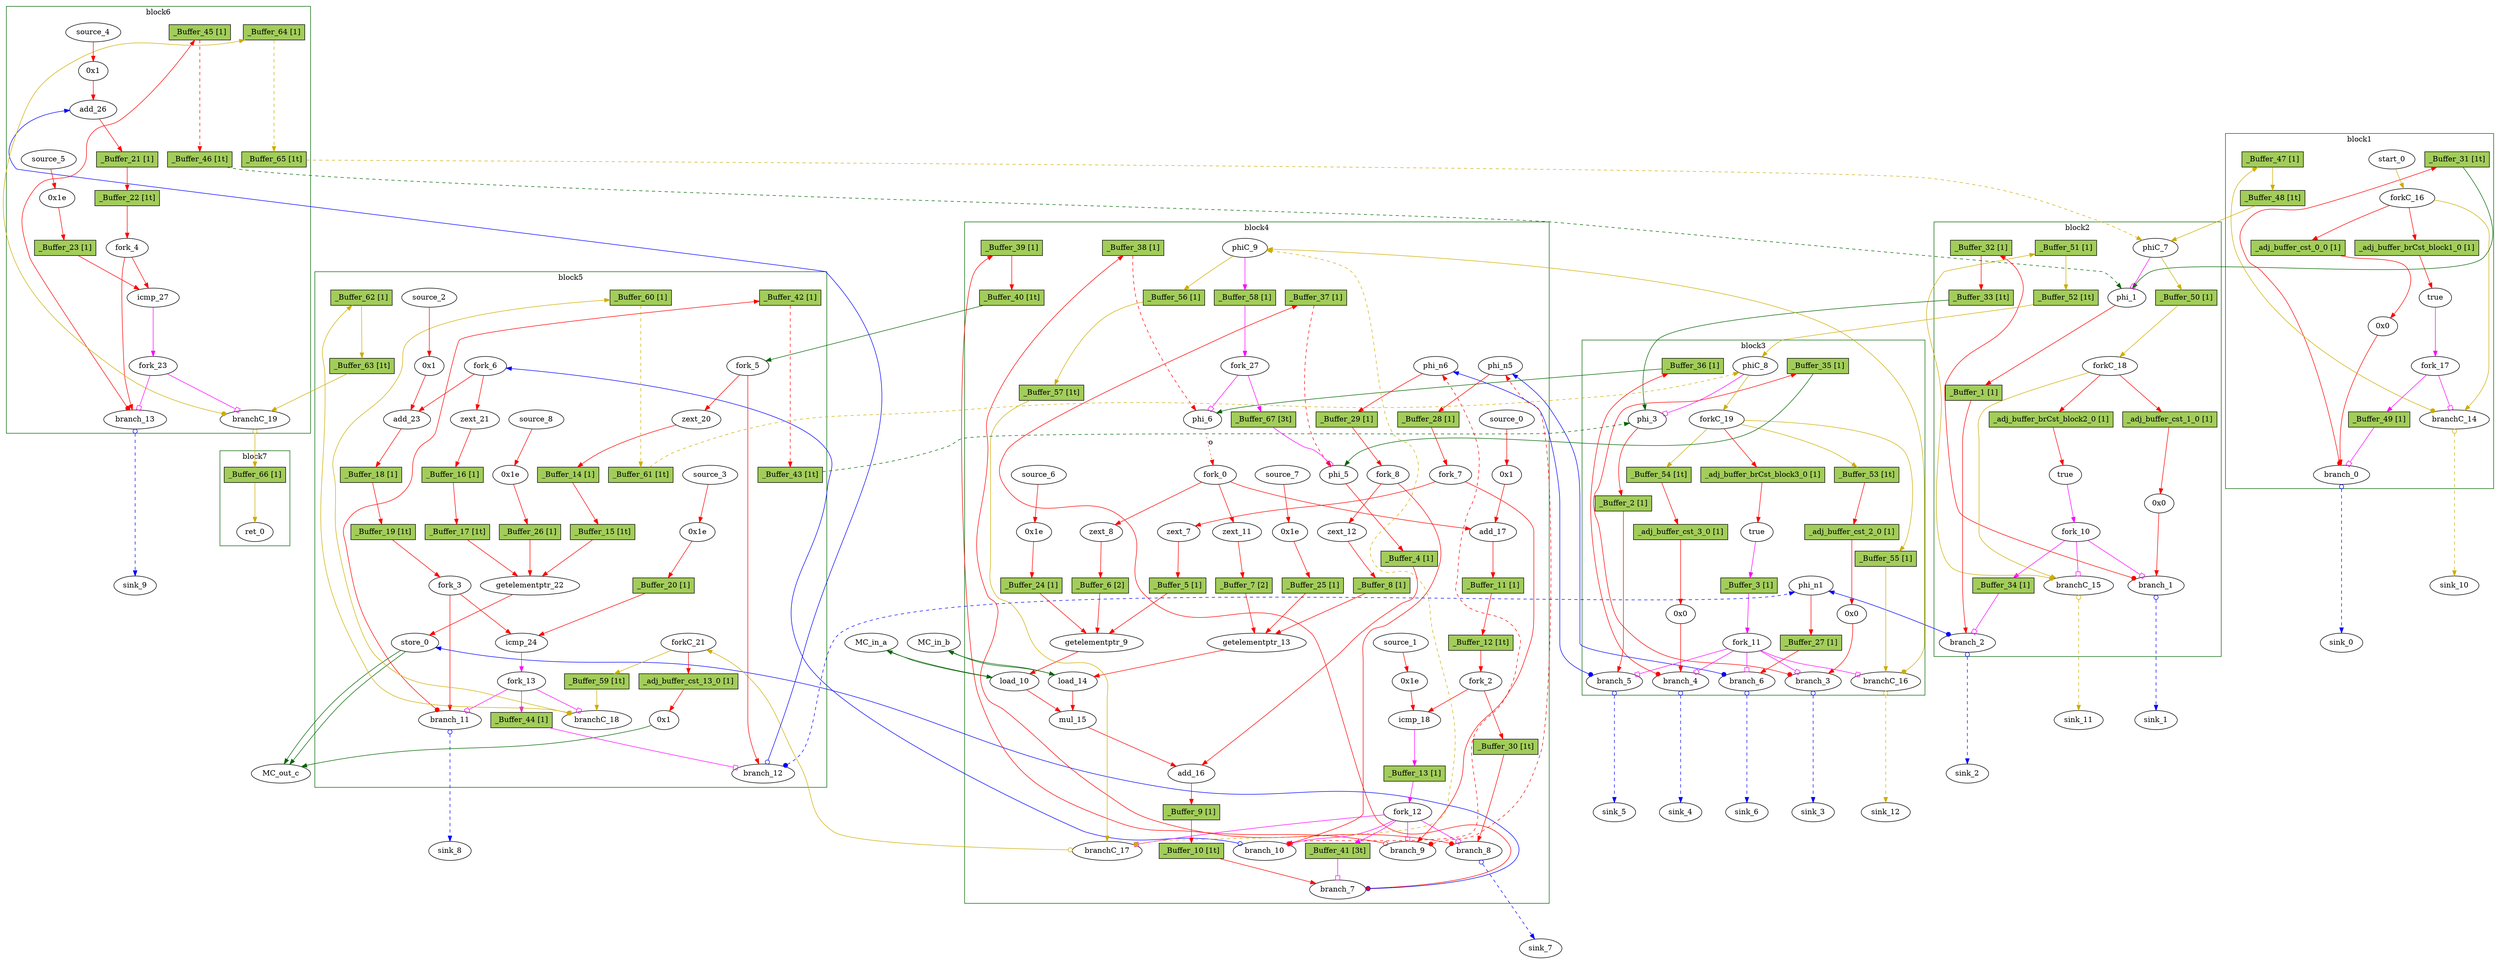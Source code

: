 // Number of blocks: 181
// Number of channels: 292
Digraph G {

  // Blocks
subgraph cluster_1 {
color = "darkgreen"
label = "block1"
  brCst_block1 [type=Constant, in="in1:1", out="out1:1", delay=1.397, bbID = 1, value="0x1", label=true,  shape=oval];
  _adj_buffer_brCst_block1_0 [type=Buffer, in="in1:0", out="out1:1", bbID=2, slots=1, transparent=false, label="_adj_buffer_brCst_block1_0 [1]", shape=box, style=filled, fillcolor=darkolivegreen3, height=0.4];
  cst_0 [type=Constant, in="in1:32", out="out1:32", delay=1.397, bbID = 1, value="0x0", label="0x0",  shape=oval];
  _adj_buffer_cst_0_0 [type=Buffer, in="in1:0", out="out1:32", bbID=2, slots=1, transparent=false, label="_adj_buffer_cst_0_0 [1]", shape=box, style=filled, fillcolor=darkolivegreen3, height=0.4];
  branch_0 [type=Branch, in="in1:32 in2?:1", out="out1+:32 out2-:32", bbID = 1,  shape=oval];
  start_0 [type=Entry, in="in1:0", out="out1:0", bbID = 1,  shape=oval];
  forkC_16 [type=Fork, in="in1:0", out="out1:0 out2:0 out3:0", bbID = 1,  shape=oval];
  branchC_14 [type=Branch, in="in1:0 in2?:1", out="out1+:0 out2-:0", delay=1.397, bbID = 1,  shape=oval];
  fork_17 [type=Fork, in="in1:1", out="out1:1 out2:1", bbID = 1,  shape=oval];
  _Buffer_31 [type=Buffer, in="in1:32", out="out1:32", bbID = 1, slots=1, transparent=true, label="_Buffer_31 [1t]",  shape=box, style=filled, fillcolor=darkolivegreen3, height = 0.4];
  _Buffer_47 [type=Buffer, in="in1:0", out="out1:0", bbID = 1, slots=1, transparent=false, label="_Buffer_47 [1]",  shape=box, style=filled, fillcolor=darkolivegreen3, height = 0.4];
  _Buffer_48 [type=Buffer, in="in1:0", out="out1:0", bbID = 1, slots=1, transparent=true, label="_Buffer_48 [1t]",  shape=box, style=filled, fillcolor=darkolivegreen3, height = 0.4];
  _Buffer_49 [type=Buffer, in="in1:1", out="out1:1", bbID = 1, slots=1, transparent=false, label="_Buffer_49 [1]",  shape=box, style=filled, fillcolor=darkolivegreen3, height = 0.4];
}
subgraph cluster_2 {
color = "darkgreen"
label = "block2"
  phi_1 [type=Mux, in="in1?:1 in2:32 in3:32", out="out1:32", delay=1.397, bbID = 2,  shape=oval];
  brCst_block2 [type=Constant, in="in1:1", out="out1:1", delay=1.397, bbID = 2, value="0x1", label=true,  shape=oval];
  _adj_buffer_brCst_block2_0 [type=Buffer, in="in1:0", out="out1:1", bbID=2, slots=1, transparent=false, label="_adj_buffer_brCst_block2_0 [1]", shape=box, style=filled, fillcolor=darkolivegreen3, height=0.4];
  cst_1 [type=Constant, in="in1:32", out="out1:32", delay=1.397, bbID = 2, value="0x0", label="0x0",  shape=oval];
  _adj_buffer_cst_1_0 [type=Buffer, in="in1:0", out="out1:32", bbID=2, slots=1, transparent=false, label="_adj_buffer_cst_1_0 [1]", shape=box, style=filled, fillcolor=darkolivegreen3, height=0.4];
  branch_1 [type=Branch, in="in1:32 in2?:1", out="out1+:32 out2-:32", bbID = 2,  shape=oval];
  branch_2 [type=Branch, in="in1:32 in2?:1", out="out1+:32 out2-:32", bbID = 2,  shape=oval];
  fork_10 [type=Fork, in="in1:1", out="out1:1 out2:1 out3:1", bbID = 2,  shape=oval];
  phiC_7 [type=CntrlMerge, in="in1:0 in2:0", out="out1:0 out2?:1", delay=1.412, bbID = 2,  shape=oval];
  forkC_18 [type=Fork, in="in1:0", out="out1:0 out2:0 out3:0", bbID = 2,  shape=oval];
  branchC_15 [type=Branch, in="in1:0 in2?:1", out="out1+:0 out2-:0", delay=1.397, bbID = 2,  shape=oval];
  _Buffer_1 [type=Buffer, in="in1:32", out="out1:32", bbID = 2, slots=1, transparent=false, label="_Buffer_1 [1]",  shape=box, style=filled, fillcolor=darkolivegreen3, height = 0.4];
  _Buffer_32 [type=Buffer, in="in1:32", out="out1:32", bbID = 2, slots=1, transparent=false, label="_Buffer_32 [1]",  shape=box, style=filled, fillcolor=darkolivegreen3, height = 0.4];
  _Buffer_33 [type=Buffer, in="in1:32", out="out1:32", bbID = 2, slots=1, transparent=true, label="_Buffer_33 [1t]",  shape=box, style=filled, fillcolor=darkolivegreen3, height = 0.4];
  _Buffer_34 [type=Buffer, in="in1:1", out="out1:1", bbID = 2, slots=1, transparent=false, label="_Buffer_34 [1]",  shape=box, style=filled, fillcolor=darkolivegreen3, height = 0.4];
  _Buffer_50 [type=Buffer, in="in1:0", out="out1:0", bbID = 2, slots=1, transparent=false, label="_Buffer_50 [1]",  shape=box, style=filled, fillcolor=darkolivegreen3, height = 0.4];
  _Buffer_51 [type=Buffer, in="in1:0", out="out1:0", bbID = 2, slots=1, transparent=false, label="_Buffer_51 [1]",  shape=box, style=filled, fillcolor=darkolivegreen3, height = 0.4];
  _Buffer_52 [type=Buffer, in="in1:0", out="out1:0", bbID = 2, slots=1, transparent=true, label="_Buffer_52 [1t]",  shape=box, style=filled, fillcolor=darkolivegreen3, height = 0.4];
}
subgraph cluster_3 {
color = "darkgreen"
label = "block3"
  phi_3 [type=Mux, in="in1?:1 in2:32 in3:32", out="out1:32", delay=1.397, bbID = 3,  shape=oval];
  brCst_block3 [type=Constant, in="in1:1", out="out1:1", delay=1.397, bbID = 3, value="0x1", label=true,  shape=oval];
  _adj_buffer_brCst_block3_0 [type=Buffer, in="in1:0", out="out1:1", bbID=2, slots=1, transparent=false, label="_adj_buffer_brCst_block3_0 [1]", shape=box, style=filled, fillcolor=darkolivegreen3, height=0.4];
  cst_2 [type=Constant, in="in1:32", out="out1:32", delay=1.397, bbID = 3, value="0x0", label="0x0",  shape=oval];
  _adj_buffer_cst_2_0 [type=Buffer, in="in1:0", out="out1:32", bbID=2, slots=1, transparent=false, label="_adj_buffer_cst_2_0 [1]", shape=box, style=filled, fillcolor=darkolivegreen3, height=0.4];
  cst_3 [type=Constant, in="in1:32", out="out1:32", delay=1.397, bbID = 3, value="0x0", label="0x0",  shape=oval];
  _adj_buffer_cst_3_0 [type=Buffer, in="in1:0", out="out1:32", bbID=2, slots=1, transparent=false, label="_adj_buffer_cst_3_0 [1]", shape=box, style=filled, fillcolor=darkolivegreen3, height=0.4];
  phi_n1 [type=Merge, in="in1:32 in2:32", out="out1:32", delay=1.397, bbID = 3,  shape=oval];
  branch_3 [type=Branch, in="in1:32 in2?:1", out="out1+:32 out2-:32", bbID = 3,  shape=oval];
  branch_4 [type=Branch, in="in1:32 in2?:1", out="out1+:32 out2-:32", bbID = 3,  shape=oval];
  branch_5 [type=Branch, in="in1:32 in2?:1", out="out1+:32 out2-:32", bbID = 3,  shape=oval];
  branch_6 [type=Branch, in="in1:32 in2?:1", out="out1+:32 out2-:32", bbID = 3,  shape=oval];
  fork_11 [type=Fork, in="in1:1", out="out1:1 out2:1 out3:1 out4:1 out5:1", bbID = 3,  shape=oval];
  phiC_8 [type=CntrlMerge, in="in1:0 in2:0", out="out1:0 out2?:1", delay=1.412, bbID = 3,  shape=oval];
  forkC_19 [type=Fork, in="in1:0", out="out1:0 out2:0 out3:0 out4:0", bbID = 3,  shape=oval];
  branchC_16 [type=Branch, in="in1:0 in2?:1", out="out1+:0 out2-:0", delay=1.397, bbID = 3,  shape=oval];
  _Buffer_2 [type=Buffer, in="in1:32", out="out1:32", bbID = 3, slots=1, transparent=false, label="_Buffer_2 [1]",  shape=box, style=filled, fillcolor=darkolivegreen3, height = 0.4];
  _Buffer_3 [type=Buffer, in="in1:1", out="out1:1", bbID = 3, slots=1, transparent=false, label="_Buffer_3 [1]",  shape=box, style=filled, fillcolor=darkolivegreen3, height = 0.4];
  _Buffer_27 [type=Buffer, in="in1:32", out="out1:32", bbID = 3, slots=1, transparent=false, label="_Buffer_27 [1]",  shape=box, style=filled, fillcolor=darkolivegreen3, height = 0.4];
  _Buffer_35 [type=Buffer, in="in1:32", out="out1:32", bbID = 3, slots=1, transparent=false, label="_Buffer_35 [1]",  shape=box, style=filled, fillcolor=darkolivegreen3, height = 0.4];
  _Buffer_36 [type=Buffer, in="in1:32", out="out1:32", bbID = 3, slots=1, transparent=false, label="_Buffer_36 [1]",  shape=box, style=filled, fillcolor=darkolivegreen3, height = 0.4];
  _Buffer_53 [type=Buffer, in="in1:0", out="out1:0", bbID = 3, slots=1, transparent=true, label="_Buffer_53 [1t]",  shape=box, style=filled, fillcolor=darkolivegreen3, height = 0.4];
  _Buffer_54 [type=Buffer, in="in1:0", out="out1:0", bbID = 3, slots=1, transparent=true, label="_Buffer_54 [1t]",  shape=box, style=filled, fillcolor=darkolivegreen3, height = 0.4];
  _Buffer_55 [type=Buffer, in="in1:0", out="out1:0", bbID = 3, slots=1, transparent=false, label="_Buffer_55 [1]",  shape=box, style=filled, fillcolor=darkolivegreen3, height = 0.4];
}
subgraph cluster_4 {
color = "darkgreen"
label = "block4"
  phi_5 [type=Mux, in="in1?:1 in2:32 in3:32", out="out1:32", delay=1.397, bbID = 4, retimingDiff=3.33333,  shape=oval];
  phi_6 [type=Mux, in="in1?:1 in2:32 in3:32", out="out1:32", delay=1.397, bbID = 4, retimingDiff=0.333333,  shape=oval];
  zext_7 [type=Operator, in="in1:32", out="out1:32", op = "zext_op", delay=1.397, bbID = 4, retimingDiff=1,  shape=oval];
  zext_8 [type=Operator, in="in1:32", out="out1:32", op = "zext_op", delay=1.397, bbID = 4, retimingDiff=0.333333,  shape=oval];
  getelementptr_9 [type=Operator, in="in1:32 in2:32 in3:32", out="out1:32", op = "getelementptr_op", delay=3.792, constants=1, bbID = 4, retimingDiff=1.66667,  shape=oval];
  load_10 [type=Operator, in="in1:32 in2:32", out="out1:32 out2:32", op = "mc_load_op", delay=1.412, latency=2, bbID = 4, portID = 0, offset = 0, retimingDiff=0.666667,  shape=oval];
  zext_11 [type=Operator, in="in1:32", out="out1:32", op = "zext_op", delay=1.397, bbID = 4, retimingDiff=0.333333,  shape=oval];
  zext_12 [type=Operator, in="in1:32", out="out1:32", op = "zext_op", delay=1.397, bbID = 4, retimingDiff=1,  shape=oval];
  getelementptr_13 [type=Operator, in="in1:32 in2:32 in3:32", out="out1:32", op = "getelementptr_op", delay=3.792, constants=1, bbID = 4, retimingDiff=1.66667,  shape=oval];
  load_14 [type=Operator, in="in1:32 in2:32", out="out1:32 out2:32", op = "mc_load_op", delay=1.412, latency=2, bbID = 4, portID = 0, offset = 0, retimingDiff=0.666667,  shape=oval];
  mul_15 [type=Operator, in="in1:32 in2:32", out="out1:32", op = "mul_op", latency=4, bbID = 4, retimingDiff=1.33333,  shape=oval];
  add_16 [type=Operator, in="in1:32 in2:32", out="out1:32", op = "add_op", delay=2.287, bbID = 4, retimingDiff=3.66667,  shape=oval];
  cst_4 [type=Constant, in="in1:32", out="out1:32", delay=1.397, bbID = 4, value="0x1", label="0x1", retimingDiff=0.333333,  shape=oval];
  add_17 [type=Operator, in="in1:32 in2:32", out="out1:32", op = "add_op", delay=2.287, bbID = 4, retimingDiff=0.333333,  shape=oval];
  cst_5 [type=Constant, in="in1:32", out="out1:32", delay=1.397, bbID = 4, value="0x1e", label="0x1e", retimingDiff=0.666667,  shape=oval];
  icmp_18 [type=Operator, in="in1:32 in2:32", out="out1:1", op = "icmp_ult_op", delay=1.907, bbID = 4, retimingDiff=0.666667,  shape=oval];
  cst_10 [type=Constant, in="in1:32", out="out1:32", delay=1.397, bbID = 4, value="0x1e", label="0x1e", retimingDiff=1.33333,  shape=oval];
  cst_11 [type=Constant, in="in1:32", out="out1:32", delay=1.397, bbID = 4, value="0x1e", label="0x1e", retimingDiff=1.33333,  shape=oval];
  phi_n5 [type=Merge, in="in1:32 in2:32", out="out1:32", delay=1.397, bbID = 4,  shape=oval];
  phi_n6 [type=Merge, in="in1:32 in2:32", out="out1:32", delay=1.397, bbID = 4,  shape=oval];
  fork_0 [type=Fork, in="in1:32", out="out1:32 out2:32 out3:32", bbID = 4, retimingDiff=0.333333,  shape=oval];
  fork_2 [type=Fork, in="in1:32", out="out1:32 out2:32", bbID = 4, retimingDiff=0.666667,  shape=oval];
  fork_7 [type=Fork, in="in1:32", out="out1:32 out2:32", bbID = 4, retimingDiff=1,  shape=oval];
  fork_8 [type=Fork, in="in1:32", out="out1:32 out2:32", bbID = 4, retimingDiff=1,  shape=oval];
  branch_7 [type=Branch, in="in1:32 in2?:1", out="out1+:32 out2-:32", bbID = 4, retimingDiff=4,  shape=oval];
  branch_8 [type=Branch, in="in1:32 in2?:1", out="out1+:32 out2-:32", bbID = 4, retimingDiff=1,  shape=oval];
  branch_9 [type=Branch, in="in1:32 in2?:1", out="out1+:32 out2-:32", bbID = 4, retimingDiff=1,  shape=oval];
  branch_10 [type=Branch, in="in1:32 in2?:1", out="out1+:32 out2-:32", bbID = 4, retimingDiff=1,  shape=oval];
  fork_12 [type=Fork, in="in1:1", out="out1:1 out2:1 out3:1 out4:1 out5:1", bbID = 4, retimingDiff=1,  shape=oval];
  phiC_9 [type=CntrlMerge, in="in1:0 in2:0", out="out1:0 out2?:1", delay=1.412, bbID = 4,  shape=oval];
  branchC_17 [type=Branch, in="in1:0 in2?:1", out="out1+:0 out2-:0", delay=1.397, bbID = 4, retimingDiff=1,  shape=oval];
  source_0 [type=Source, out="out1:32", bbID = 4, retimingDiff=0.333333,  shape=oval];
  source_1 [type=Source, out="out1:32", bbID = 4, retimingDiff=0.666667,  shape=oval];
  source_6 [type=Source, out="out1:32", bbID = 4, retimingDiff=1.33333,  shape=oval];
  source_7 [type=Source, out="out1:32", bbID = 4, retimingDiff=1.33333,  shape=oval];
  fork_27 [type=Fork, in="in1:1", out="out1:1 out2:1", bbID = 4, retimingDiff=0.333333,  shape=oval];
  _Buffer_4 [type=Buffer, in="in1:32", out="out1:32", bbID = 4, slots=1, transparent=false, label="_Buffer_4 [1]",  shape=box, style=filled, fillcolor=darkolivegreen3, height = 0.4];
  _Buffer_5 [type=Buffer, in="in1:32", out="out1:32", bbID = 4, slots=1, transparent=false, label="_Buffer_5 [1]",  shape=box, style=filled, fillcolor=darkolivegreen3, height = 0.4];
  _Buffer_6 [type=Buffer, in="in1:32", out="out1:32", bbID = 4, slots=2, transparent=false, label="_Buffer_6 [2]",  shape=box, style=filled, fillcolor=darkolivegreen3, height = 0.4];
  _Buffer_7 [type=Buffer, in="in1:32", out="out1:32", bbID = 4, slots=2, transparent=false, label="_Buffer_7 [2]",  shape=box, style=filled, fillcolor=darkolivegreen3, height = 0.4];
  _Buffer_8 [type=Buffer, in="in1:32", out="out1:32", bbID = 4, slots=1, transparent=false, label="_Buffer_8 [1]",  shape=box, style=filled, fillcolor=darkolivegreen3, height = 0.4];
  _Buffer_9 [type=Buffer, in="in1:32", out="out1:32", bbID = 4, slots=1, transparent=false, label="_Buffer_9 [1]",  shape=box, style=filled, fillcolor=darkolivegreen3, height = 0.4];
  _Buffer_10 [type=Buffer, in="in1:32", out="out1:32", bbID = 4, slots=1, transparent=true, label="_Buffer_10 [1t]",  shape=box, style=filled, fillcolor=darkolivegreen3, height = 0.4];
  _Buffer_11 [type=Buffer, in="in1:32", out="out1:32", bbID = 4, slots=1, transparent=false, label="_Buffer_11 [1]",  shape=box, style=filled, fillcolor=darkolivegreen3, height = 0.4];
  _Buffer_12 [type=Buffer, in="in1:32", out="out1:32", bbID = 4, slots=1, transparent=true, label="_Buffer_12 [1t]",  shape=box, style=filled, fillcolor=darkolivegreen3, height = 0.4];
  _Buffer_13 [type=Buffer, in="in1:1", out="out1:1", bbID = 4, slots=1, transparent=false, label="_Buffer_13 [1]",  shape=box, style=filled, fillcolor=darkolivegreen3, height = 0.4];
  _Buffer_24 [type=Buffer, in="in1:32", out="out1:32", bbID = 4, slots=1, transparent=false, label="_Buffer_24 [1]",  shape=box, style=filled, fillcolor=darkolivegreen3, height = 0.4];
  _Buffer_25 [type=Buffer, in="in1:32", out="out1:32", bbID = 4, slots=1, transparent=false, label="_Buffer_25 [1]",  shape=box, style=filled, fillcolor=darkolivegreen3, height = 0.4];
  _Buffer_28 [type=Buffer, in="in1:32", out="out1:32", bbID = 4, slots=1, transparent=false, label="_Buffer_28 [1]",  shape=box, style=filled, fillcolor=darkolivegreen3, height = 0.4];
  _Buffer_29 [type=Buffer, in="in1:32", out="out1:32", bbID = 4, slots=1, transparent=false, label="_Buffer_29 [1]",  shape=box, style=filled, fillcolor=darkolivegreen3, height = 0.4];
  _Buffer_30 [type=Buffer, in="in1:32", out="out1:32", bbID = 4, slots=1, transparent=true, label="_Buffer_30 [1t]",  shape=box, style=filled, fillcolor=darkolivegreen3, height = 0.4];
  _Buffer_37 [type=Buffer, in="in1:32", out="out1:32", bbID = 4, slots=1, transparent=false, label="_Buffer_37 [1]",  shape=box, style=filled, fillcolor=darkolivegreen3, height = 0.4];
  _Buffer_38 [type=Buffer, in="in1:32", out="out1:32", bbID = 4, slots=1, transparent=false, label="_Buffer_38 [1]",  shape=box, style=filled, fillcolor=darkolivegreen3, height = 0.4];
  _Buffer_39 [type=Buffer, in="in1:32", out="out1:32", bbID = 4, slots=1, transparent=false, label="_Buffer_39 [1]",  shape=box, style=filled, fillcolor=darkolivegreen3, height = 0.4];
  _Buffer_40 [type=Buffer, in="in1:32", out="out1:32", bbID = 4, slots=1, transparent=true, label="_Buffer_40 [1t]",  shape=box, style=filled, fillcolor=darkolivegreen3, height = 0.4];
  _Buffer_41 [type=Buffer, in="in1:1", out="out1:1", bbID = 4, slots=3, transparent=true, label="_Buffer_41 [3t]",  shape=box, style=filled, fillcolor=darkolivegreen3, height = 0.4];
  _Buffer_56 [type=Buffer, in="in1:0", out="out1:0", bbID = 4, slots=1, transparent=false, label="_Buffer_56 [1]",  shape=box, style=filled, fillcolor=darkolivegreen3, height = 0.4];
  _Buffer_57 [type=Buffer, in="in1:0", out="out1:0", bbID = 4, slots=1, transparent=true, label="_Buffer_57 [1t]",  shape=box, style=filled, fillcolor=darkolivegreen3, height = 0.4];
  _Buffer_58 [type=Buffer, in="in1:1", out="out1:1", bbID = 4, slots=1, transparent=false, label="_Buffer_58 [1]",  shape=box, style=filled, fillcolor=darkolivegreen3, height = 0.4];
  _Buffer_67 [type=Buffer, in="in1:1", out="out1:1", bbID = 4, slots=3, transparent=true, label="_Buffer_67 [3t]",  shape=box, style=filled, fillcolor=darkolivegreen3, height = 0.4];
}
subgraph cluster_5 {
color = "darkgreen"
label = "block5"
  zext_20 [type=Operator, in="in1:32", out="out1:32", op = "zext_op", delay=1.397, bbID = 5,  shape=oval];
  zext_21 [type=Operator, in="in1:32", out="out1:32", op = "zext_op", delay=1.397, bbID = 5,  shape=oval];
  getelementptr_22 [type=Operator, in="in1:32 in2:32 in3:32", out="out1:32", op = "getelementptr_op", delay=3.792, constants=1, bbID = 5,  shape=oval];
  store_0 [type=Operator, in="in1:32 in2:32", out="out1:32 out2:32", op = "mc_store_op", delay=0.672, bbID = 5, portID = 0, offset = 0,  shape=oval];
  cst_6 [type=Constant, in="in1:32", out="out1:32", delay=1.397, bbID = 5, value="0x1", label="0x1",  shape=oval];
  add_23 [type=Operator, in="in1:32 in2:32", out="out1:32", op = "add_op", delay=2.287, bbID = 5,  shape=oval];
  cst_7 [type=Constant, in="in1:32", out="out1:32", delay=1.397, bbID = 5, value="0x1e", label="0x1e",  shape=oval];
  icmp_24 [type=Operator, in="in1:32 in2:32", out="out1:1", op = "icmp_ult_op", delay=1.907, bbID = 5,  shape=oval];
  cst_12 [type=Constant, in="in1:32", out="out1:32", delay=1.397, bbID = 5, value="0x1e", label="0x1e",  shape=oval];
  fork_3 [type=Fork, in="in1:32", out="out1:32 out2:32", bbID = 5,  shape=oval];
  fork_5 [type=Fork, in="in1:32", out="out1:32 out2:32", bbID = 5,  shape=oval];
  fork_6 [type=Fork, in="in1:32", out="out1:32 out2:32", bbID = 5,  shape=oval];
  branch_11 [type=Branch, in="in1:32 in2?:1", out="out1+:32 out2-:32", bbID = 5,  shape=oval];
  branch_12 [type=Branch, in="in1:32 in2?:1", out="out1+:32 out2-:32", bbID = 5,  shape=oval];
  fork_13 [type=Fork, in="in1:1", out="out1:1 out2:1 out3:1", bbID = 5,  shape=oval];
  cst_13 [type=Constant, in="in1:32", out="out1:32", delay=1.397, bbID = 5, value="0x1", label="0x1",  shape=oval];
  _adj_buffer_cst_13_0 [type=Buffer, in="in1:0", out="out1:32", bbID=2, slots=1, transparent=false, label="_adj_buffer_cst_13_0 [1]", shape=box, style=filled, fillcolor=darkolivegreen3, height=0.4];
  forkC_21 [type=Fork, in="in1:0", out="out1:0 out2:0", bbID = 5,  shape=oval];
  branchC_18 [type=Branch, in="in1:0 in2?:1", out="out1+:0 out2-:0", delay=1.397, bbID = 5,  shape=oval];
  source_2 [type=Source, out="out1:32", bbID = 5,  shape=oval];
  source_3 [type=Source, out="out1:32", bbID = 5,  shape=oval];
  source_8 [type=Source, out="out1:32", bbID = 5,  shape=oval];
  _Buffer_14 [type=Buffer, in="in1:32", out="out1:32", bbID = 5, slots=1, transparent=false, label="_Buffer_14 [1]",  shape=box, style=filled, fillcolor=darkolivegreen3, height = 0.4];
  _Buffer_15 [type=Buffer, in="in1:32", out="out1:32", bbID = 5, slots=1, transparent=true, label="_Buffer_15 [1t]",  shape=box, style=filled, fillcolor=darkolivegreen3, height = 0.4];
  _Buffer_16 [type=Buffer, in="in1:32", out="out1:32", bbID = 5, slots=1, transparent=false, label="_Buffer_16 [1]",  shape=box, style=filled, fillcolor=darkolivegreen3, height = 0.4];
  _Buffer_17 [type=Buffer, in="in1:32", out="out1:32", bbID = 5, slots=1, transparent=true, label="_Buffer_17 [1t]",  shape=box, style=filled, fillcolor=darkolivegreen3, height = 0.4];
  _Buffer_18 [type=Buffer, in="in1:32", out="out1:32", bbID = 5, slots=1, transparent=false, label="_Buffer_18 [1]",  shape=box, style=filled, fillcolor=darkolivegreen3, height = 0.4];
  _Buffer_19 [type=Buffer, in="in1:32", out="out1:32", bbID = 5, slots=1, transparent=true, label="_Buffer_19 [1t]",  shape=box, style=filled, fillcolor=darkolivegreen3, height = 0.4];
  _Buffer_20 [type=Buffer, in="in1:32", out="out1:32", bbID = 5, slots=1, transparent=false, label="_Buffer_20 [1]",  shape=box, style=filled, fillcolor=darkolivegreen3, height = 0.4];
  _Buffer_26 [type=Buffer, in="in1:32", out="out1:32", bbID = 5, slots=1, transparent=false, label="_Buffer_26 [1]",  shape=box, style=filled, fillcolor=darkolivegreen3, height = 0.4];
  _Buffer_42 [type=Buffer, in="in1:32", out="out1:32", bbID = 5, slots=1, transparent=false, label="_Buffer_42 [1]",  shape=box, style=filled, fillcolor=darkolivegreen3, height = 0.4];
  _Buffer_43 [type=Buffer, in="in1:32", out="out1:32", bbID = 5, slots=1, transparent=true, label="_Buffer_43 [1t]",  shape=box, style=filled, fillcolor=darkolivegreen3, height = 0.4];
  _Buffer_44 [type=Buffer, in="in1:1", out="out1:1", bbID = 5, slots=1, transparent=false, label="_Buffer_44 [1]",  shape=box, style=filled, fillcolor=darkolivegreen3, height = 0.4];
  _Buffer_59 [type=Buffer, in="in1:0", out="out1:0", bbID = 5, slots=1, transparent=true, label="_Buffer_59 [1t]",  shape=box, style=filled, fillcolor=darkolivegreen3, height = 0.4];
  _Buffer_60 [type=Buffer, in="in1:0", out="out1:0", bbID = 5, slots=1, transparent=false, label="_Buffer_60 [1]",  shape=box, style=filled, fillcolor=darkolivegreen3, height = 0.4];
  _Buffer_61 [type=Buffer, in="in1:0", out="out1:0", bbID = 5, slots=1, transparent=true, label="_Buffer_61 [1t]",  shape=box, style=filled, fillcolor=darkolivegreen3, height = 0.4];
  _Buffer_62 [type=Buffer, in="in1:0", out="out1:0", bbID = 5, slots=1, transparent=false, label="_Buffer_62 [1]",  shape=box, style=filled, fillcolor=darkolivegreen3, height = 0.4];
  _Buffer_63 [type=Buffer, in="in1:0", out="out1:0", bbID = 5, slots=1, transparent=true, label="_Buffer_63 [1t]",  shape=box, style=filled, fillcolor=darkolivegreen3, height = 0.4];
}
subgraph cluster_6 {
color = "darkgreen"
label = "block6"
  cst_8 [type=Constant, in="in1:32", out="out1:32", delay=1.397, bbID = 6, value="0x1", label="0x1",  shape=oval];
  add_26 [type=Operator, in="in1:32 in2:32", out="out1:32", op = "add_op", delay=2.287, bbID = 6,  shape=oval];
  cst_9 [type=Constant, in="in1:32", out="out1:32", delay=1.397, bbID = 6, value="0x1e", label="0x1e",  shape=oval];
  icmp_27 [type=Operator, in="in1:32 in2:32", out="out1:1", op = "icmp_ult_op", delay=1.907, bbID = 6,  shape=oval];
  fork_4 [type=Fork, in="in1:32", out="out1:32 out2:32", bbID = 6,  shape=oval];
  branch_13 [type=Branch, in="in1:32 in2?:1", out="out1+:32 out2-:32", bbID = 6,  shape=oval];
  branchC_19 [type=Branch, in="in1:0 in2?:1", out="out1+:0 out2-:0", delay=1.397, bbID = 6,  shape=oval];
  fork_23 [type=Fork, in="in1:1", out="out1:1 out2:1", bbID = 6,  shape=oval];
  source_4 [type=Source, out="out1:32", bbID = 6,  shape=oval];
  source_5 [type=Source, out="out1:32", bbID = 6,  shape=oval];
  _Buffer_21 [type=Buffer, in="in1:32", out="out1:32", bbID = 6, slots=1, transparent=false, label="_Buffer_21 [1]",  shape=box, style=filled, fillcolor=darkolivegreen3, height = 0.4];
  _Buffer_22 [type=Buffer, in="in1:32", out="out1:32", bbID = 6, slots=1, transparent=true, label="_Buffer_22 [1t]",  shape=box, style=filled, fillcolor=darkolivegreen3, height = 0.4];
  _Buffer_23 [type=Buffer, in="in1:32", out="out1:32", bbID = 6, slots=1, transparent=false, label="_Buffer_23 [1]",  shape=box, style=filled, fillcolor=darkolivegreen3, height = 0.4];
  _Buffer_45 [type=Buffer, in="in1:32", out="out1:32", bbID = 6, slots=1, transparent=false, label="_Buffer_45 [1]",  shape=box, style=filled, fillcolor=darkolivegreen3, height = 0.4];
  _Buffer_46 [type=Buffer, in="in1:32", out="out1:32", bbID = 6, slots=1, transparent=true, label="_Buffer_46 [1t]",  shape=box, style=filled, fillcolor=darkolivegreen3, height = 0.4];
  _Buffer_64 [type=Buffer, in="in1:0", out="out1:0", bbID = 6, slots=1, transparent=false, label="_Buffer_64 [1]",  shape=box, style=filled, fillcolor=darkolivegreen3, height = 0.4];
  _Buffer_65 [type=Buffer, in="in1:0", out="out1:0", bbID = 6, slots=1, transparent=true, label="_Buffer_65 [1t]",  shape=box, style=filled, fillcolor=darkolivegreen3, height = 0.4];
}
subgraph cluster_7 {
color = "darkgreen"
label = "block7"
  ret_0 [type=Operator, in="in1:0", out="out1:0", op = "ret_op", delay=1.412, bbID = 7,  shape=oval];
  _Buffer_66 [type=Buffer, in="in1:0", out="out1:0", bbID = 7, slots=1, transparent=false, label="_Buffer_66 [1]",  shape=box, style=filled, fillcolor=darkolivegreen3, height = 0.4];
}
  MC_in_a [type=MC, in="in1:32*l0a", out="out1:32*l0d out2:0*e", bbID = 0, memory = "in_a", bbcount = 0, ldcount = 1, stcount = 0, ];
  MC_in_b [type=MC, in="in1:32*l0a", out="out1:32*l0d out2:0*e", bbID = 0, memory = "in_b", bbcount = 0, ldcount = 1, stcount = 0, ];
  MC_out_c [type=MC, in="in1:32*c0 in2:32*s0a in3:32*s0d", out="out1:0*e", bbID = 0, memory = "out_c", bbcount = 1, ldcount = 0, stcount = 1, ];
//  end_0 [type=Exit, in="in1:0*e in2:0*e in3:0*e in4:0", out="out1:0", bbID = 0,  shape=oval];
  sink_0 [type=Sink, in="in1:32", bbID = 0,  shape=oval];
  sink_1 [type=Sink, in="in1:32", bbID = 0,  shape=oval];
  sink_2 [type=Sink, in="in1:32", bbID = 0,  shape=oval];
  sink_3 [type=Sink, in="in1:32", bbID = 0,  shape=oval];
  sink_4 [type=Sink, in="in1:32", bbID = 0,  shape=oval];
  sink_5 [type=Sink, in="in1:32", bbID = 0,  shape=oval];
  sink_6 [type=Sink, in="in1:32", bbID = 0,  shape=oval];
  sink_7 [type=Sink, in="in1:32", bbID = 0,  shape=oval];
  sink_8 [type=Sink, in="in1:32", bbID = 0,  shape=oval];
  sink_9 [type=Sink, in="in1:32", bbID = 0,  shape=oval];
  sink_10 [type=Sink, in="in1:0", bbID = 0,  shape=oval];
  sink_11 [type=Sink, in="in1:0", bbID = 0,  shape=oval];
  sink_12 [type=Sink, in="in1:0", bbID = 0,  shape=oval];

  // Channels
  brCst_block1 -> fork_17 [from=out1, to=in1, arrowhead=normal, color=magenta];
  cst_0 -> branch_0 [from=out1, to=in1, arrowhead=normal, color=red];
  phi_1 -> _Buffer_1 [from=out1, to=in1, arrowhead=normal, color=red];
  brCst_block2 -> fork_10 [from=out1, to=in1, arrowhead=normal, color=magenta];
  cst_1 -> branch_1 [from=out1, to=in1, arrowhead=normal, color=red];
  phi_3 -> _Buffer_2 [from=out1, to=in1, arrowhead=normal, color=red];
  brCst_block3 -> _Buffer_3 [from=out1, to=in1, arrowhead=normal, color=magenta];
  cst_2 -> branch_3 [from=out1, to=in1, arrowhead=normal, color=red];
  phi_5 -> _Buffer_4 [from=out1, to=in1, arrowhead=normal, color=red];
  cst_3 -> branch_4 [from=out1, to=in1, arrowhead=normal, color=red];
  phi_6 -> fork_0 [from=out1, to=in1, arrowhead=normal, color=red, slots=1, style=dotted, label="o", transparent=true];
  zext_7 -> _Buffer_5 [from=out1, to=in1, arrowhead=normal, color=red];
  zext_8 -> _Buffer_6 [from=out1, to=in1, arrowhead=normal, color=red];
  getelementptr_9 -> load_10 [from=out1, to=in2, arrowhead=normal, color=red];
  load_10 -> mul_15 [from=out1, to=in1, arrowhead=normal, color=red];
  load_10 -> MC_in_a [from=out2, to=in1, arrowhead=normal, color=darkgreen];
  zext_11 -> _Buffer_7 [from=out1, to=in1, arrowhead=normal, color=red];
  zext_12 -> _Buffer_8 [from=out1, to=in1, arrowhead=normal, color=red];
  getelementptr_13 -> load_14 [from=out1, to=in2, arrowhead=normal, color=red];
  load_14 -> mul_15 [from=out1, to=in2, arrowhead=normal, color=red];
  load_14 -> MC_in_b [from=out2, to=in1, arrowhead=normal, color=darkgreen];
  mul_15 -> add_16 [from=out1, to=in2, arrowhead=normal, color=red];
  add_16 -> _Buffer_9 [from=out1, to=in1, arrowhead=normal, color=red];
  cst_4 -> add_17 [from=out1, to=in2, arrowhead=normal, color=red];
  add_17 -> _Buffer_11 [from=out1, to=in1, arrowhead=normal, color=red];
  cst_5 -> icmp_18 [from=out1, to=in2, arrowhead=normal, color=red];
  icmp_18 -> _Buffer_13 [from=out1, to=in1, arrowhead=normal, color=magenta];
  zext_20 -> _Buffer_14 [from=out1, to=in1, arrowhead=normal, color=red];
  zext_21 -> _Buffer_16 [from=out1, to=in1, arrowhead=normal, color=red];
  getelementptr_22 -> store_0 [from=out1, to=in2, arrowhead=normal, color=red];
  store_0 -> MC_out_c [from=out2, to=in2, arrowhead=normal, color=darkgreen];
  store_0 -> MC_out_c [from=out1, to=in3, arrowhead=normal, color=darkgreen];
  cst_6 -> add_23 [from=out1, to=in2, arrowhead=normal, color=red];
  add_23 -> _Buffer_18 [from=out1, to=in1, arrowhead=normal, color=red];
  cst_7 -> _Buffer_20 [from=out1, to=in1, arrowhead=normal, color=red];
  icmp_24 -> fork_13 [from=out1, to=in1, arrowhead=normal, color=magenta];
  cst_8 -> add_26 [from=out1, to=in2, arrowhead=normal, color=red];
  add_26 -> _Buffer_21 [from=out1, to=in1, arrowhead=normal, color=red];
  cst_9 -> _Buffer_23 [from=out1, to=in1, arrowhead=normal, color=red];
  icmp_27 -> fork_23 [from=out1, to=in1, arrowhead=normal, color=magenta];
 // ret_0 -> end_0 [from=out1, to=in4, arrowhead=normal, color=gold3];
  cst_10 -> _Buffer_24 [from=out1, to=in1, arrowhead=normal, color=red];
  cst_11 -> _Buffer_25 [from=out1, to=in1, arrowhead=normal, color=red];
  cst_12 -> _Buffer_26 [from=out1, to=in1, arrowhead=normal, color=red];
  branch_12 -> add_26 [from=out2, to=in1, dir=both, arrowtail=odot, arrowhead=normal, color=blue];
  phi_n1 -> _Buffer_27 [from=out1, to=in1, arrowhead=normal, color=red];
  _Buffer_40 -> fork_5 [from=out1, to=in1, arrowhead=normal, color=darkgreen];
  branch_10 -> fork_6 [from=out2, to=in1, dir=both, arrowtail=odot, arrowhead=normal, color=blue];
  branch_7 -> store_0 [from=out2, to=in1, dir=both, arrowtail=odot, arrowhead=normal, color=blue];
  phi_n5 -> _Buffer_28 [from=out1, to=in1, arrowhead=normal, color=red];
  phi_n6 -> _Buffer_29 [from=out1, to=in1, arrowhead=normal, color=red];
  fork_0 -> zext_8 [from=out1, to=in1, arrowhead=normal, color=red];
  fork_0 -> zext_11 [from=out2, to=in1, arrowhead=normal, color=red];
  fork_0 -> add_17 [from=out3, to=in1, arrowhead=normal, color=red];
  fork_2 -> icmp_18 [from=out1, to=in1, arrowhead=normal, color=red];
  fork_2 -> _Buffer_30 [from=out2, to=in1, arrowhead=normal, color=red];
  fork_3 -> icmp_24 [from=out1, to=in1, arrowhead=normal, color=red];
  fork_3 -> branch_11 [from=out2, to=in1, arrowhead=normal, color=red];
  fork_4 -> icmp_27 [from=out1, to=in1, arrowhead=normal, color=red];
  fork_4 -> branch_13 [from=out2, to=in1, arrowhead=normal, color=red];
  fork_5 -> zext_20 [from=out1, to=in1, arrowhead=normal, color=red];
  fork_5 -> branch_12 [from=out2, to=in1, arrowhead=normal, color=red];
  fork_6 -> zext_21 [from=out1, to=in1, arrowhead=normal, color=red];
  fork_6 -> add_23 [from=out2, to=in1, arrowhead=normal, color=red];
  fork_7 -> zext_7 [from=out1, to=in1, arrowhead=normal, color=red];
  fork_7 -> branch_9 [from=out2, to=in1, arrowhead=normal, color=red];
  fork_8 -> zext_12 [from=out1, to=in1, arrowhead=normal, color=red];
  fork_8 -> branch_10 [from=out2, to=in1, arrowhead=normal, color=red];
  branch_0 -> _Buffer_31 [from=out1, to=in1, dir=both, arrowtail=dot, arrowhead=normal, color=red, constraint=false];
  branch_0 -> sink_0 [from=out2, to=in1, dir=both, arrowtail=odot, arrowhead=normal, color=blue, style=dashed, minlen = 3];
  branch_1 -> _Buffer_32 [from=out1, to=in1, dir=both, arrowtail=dot, arrowhead=normal, color=red, constraint=false];
  branch_1 -> sink_1 [from=out2, to=in1, dir=both, arrowtail=odot, arrowhead=normal, color=blue, style=dashed, minlen = 3];
  branch_2 -> phi_n1 [from=out1, to=in1, dir=both, arrowtail=dot, arrowhead=normal, color=blue];
  branch_2 -> sink_2 [from=out2, to=in1, dir=both, arrowtail=odot, arrowhead=normal, color=blue, style=dashed, minlen = 3];
  fork_10 -> branch_1 [from=out2, to=in2, arrowhead=obox, color=magenta];
  fork_10 -> _Buffer_34 [from=out1, to=in1, arrowhead=normal, color=magenta];
  fork_10 -> branchC_15 [from=out3, to=in2, arrowhead=obox, color=magenta];
  branch_3 -> _Buffer_35 [from=out1, to=in1, dir=both, arrowtail=dot, arrowhead=normal, color=red, constraint=false];
  branch_3 -> sink_3 [from=out2, to=in1, dir=both, arrowtail=odot, arrowhead=normal, color=blue, style=dashed, minlen = 3];
  branch_4 -> _Buffer_36 [from=out1, to=in1, dir=both, arrowtail=dot, arrowhead=normal, color=red, constraint=false];
  branch_4 -> sink_4 [from=out2, to=in1, dir=both, arrowtail=odot, arrowhead=normal, color=blue, style=dashed, minlen = 3];
  branch_5 -> phi_n6 [from=out1, to=in1, dir=both, arrowtail=dot, arrowhead=normal, color=blue];
  branch_5 -> sink_5 [from=out2, to=in1, dir=both, arrowtail=odot, arrowhead=normal, color=blue, style=dashed, minlen = 3];
  branch_6 -> phi_n5 [from=out1, to=in1, dir=both, arrowtail=dot, arrowhead=normal, color=blue];
  branch_6 -> sink_6 [from=out2, to=in1, dir=both, arrowtail=odot, arrowhead=normal, color=blue, style=dashed, minlen = 3];
  fork_11 -> branch_3 [from=out4, to=in2, arrowhead=obox, color=magenta];
  fork_11 -> branch_4 [from=out3, to=in2, arrowhead=obox, color=magenta];
  fork_11 -> branch_5 [from=out2, to=in2, arrowhead=obox, color=magenta];
  fork_11 -> branch_6 [from=out1, to=in2, arrowhead=obox, color=magenta];
  fork_11 -> branchC_16 [from=out5, to=in2, arrowhead=obox, color=magenta];
  branch_7 -> _Buffer_37 [from=out1, to=in1, dir=both, arrowtail=dot, arrowhead=normal, color=red, constraint=false];
  branch_8 -> _Buffer_38 [from=out1, to=in1, dir=both, arrowtail=dot, arrowhead=normal, color=red, constraint=false];
  branch_8 -> sink_7 [from=out2, to=in1, dir=both, arrowtail=odot, arrowhead=normal, color=blue, style=dashed, minlen = 3];
  branch_9 -> _Buffer_39 [from=out2, to=in1, dir=both, arrowtail=odot, arrowhead=normal, color=red, constraint=false];
  branch_9 -> phi_n5 [from=out1, to=in2, dir=both, arrowtail=dot, arrowhead=normal, color=red, constraint=false, style=dashed, minlen = 3];
  branch_10 -> phi_n6 [from=out1, to=in2, dir=both, arrowtail=dot, arrowhead=normal, color=red, constraint=false, style=dashed, minlen = 3];
  fork_12 -> _Buffer_41 [from=out4, to=in1, arrowhead=normal, color=magenta];
  fork_12 -> branch_8 [from=out3, to=in2, arrowhead=obox, color=magenta];
  fork_12 -> branch_9 [from=out2, to=in2, arrowhead=obox, color=magenta];
  fork_12 -> branch_10 [from=out1, to=in2, arrowhead=obox, color=magenta];
  fork_12 -> branchC_17 [from=out5, to=in2, arrowhead=obox, color=magenta];
  branch_11 -> _Buffer_42 [from=out1, to=in1, dir=both, arrowtail=dot, arrowhead=normal, color=red, constraint=false];
  branch_11 -> sink_8 [from=out2, to=in1, dir=both, arrowtail=odot, arrowhead=normal, color=blue, style=dashed, minlen = 3];
  branch_12 -> phi_n1 [from=out1, to=in2, dir=both, arrowtail=dot, arrowhead=normal, color=blue, style=dashed, minlen = 3];
  fork_13 -> branch_11 [from=out2, to=in2, arrowhead=obox, color=magenta];
  fork_13 -> _Buffer_44 [from=out1, to=in1, arrowhead=normal, color=magenta];
  fork_13 -> branchC_18 [from=out3, to=in2, arrowhead=obox, color=magenta];
  branch_13 -> _Buffer_45 [from=out1, to=in1, dir=both, arrowtail=dot, arrowhead=normal, color=red, constraint=false];
  branch_13 -> sink_9 [from=out2, to=in1, dir=both, arrowtail=odot, arrowhead=normal, color=blue, style=dashed, minlen = 3];
  MC_in_a -> load_10 [from=out1, to=in1, arrowhead=normal, color=darkgreen];
 // MC_in_a -> end_0 [from=out2, to=in1, arrowhead=normal, color=gold3];
  MC_in_b -> load_14 [from=out1, to=in1, arrowhead=normal, color=darkgreen];
 // MC_in_b -> end_0 [from=out2, to=in2, arrowhead=normal, color=gold3];
 // MC_out_c -> end_0 [from=out1, to=in3, arrowhead=normal, color=gold3];
  cst_13 -> MC_out_c [from=out1, to=in1, arrowhead=normal, color=darkgreen];
  start_0 -> forkC_16 [from=out1, to=in1, arrowhead=normal, color=gold3];
  forkC_16 -> _adj_buffer_brCst_block1_0 [from=out3, to=in1, arrowhead=normal, color=red];
  _adj_buffer_brCst_block1_0 -> brCst_block1 [from=out1, to=in1, arrowhead=normal, color=red];
  forkC_16 -> _adj_buffer_cst_0_0 [from=out1, to=in1, arrowhead=normal, color=red];
  _adj_buffer_cst_0_0 -> cst_0 [from=out1, to=in1, arrowhead=normal, color=red];
  forkC_16 -> branchC_14 [from=out2, to=in1, arrowhead=normal, color=gold3];
  branchC_14 -> _Buffer_47 [from=out1, to=in1, dir=both, arrowtail=dot, arrowhead=normal, color=gold3, constraint=false];
  branchC_14 -> sink_10 [from=out2, to=in1, dir=both, arrowtail=odot, arrowhead=normal, color=gold3, style=dashed, minlen = 3];
  fork_17 -> _Buffer_49 [from=out1, to=in1, arrowhead=normal, color=magenta];
  fork_17 -> branchC_14 [from=out2, to=in2, arrowhead=obox, color=magenta];
  phiC_7 -> phi_1 [from=out2, to=in1, arrowhead=obox, color=magenta];
  phiC_7 -> _Buffer_50 [from=out1, to=in1, arrowhead=normal, color=gold3];
  forkC_18 -> _adj_buffer_brCst_block2_0 [from=out3, to=in1, arrowhead=normal, color=red];
  _adj_buffer_brCst_block2_0 -> brCst_block2 [from=out1, to=in1, arrowhead=normal, color=red];
  forkC_18 -> _adj_buffer_cst_1_0 [from=out1, to=in1, arrowhead=normal, color=red];
  _adj_buffer_cst_1_0 -> cst_1 [from=out1, to=in1, arrowhead=normal, color=red];
  forkC_18 -> branchC_15 [from=out2, to=in1, arrowhead=normal, color=gold3];
  branchC_15 -> _Buffer_51 [from=out1, to=in1, dir=both, arrowtail=dot, arrowhead=normal, color=gold3, constraint=false];
  branchC_15 -> sink_11 [from=out2, to=in1, dir=both, arrowtail=odot, arrowhead=normal, color=gold3, style=dashed, minlen = 3];
  phiC_8 -> phi_3 [from=out2, to=in1, arrowhead=obox, color=magenta];
  phiC_8 -> forkC_19 [from=out1, to=in1, arrowhead=normal, color=gold3];
  forkC_19 -> _adj_buffer_brCst_block3_0 [from=out4, to=in1, arrowhead=normal, color=red];
  _adj_buffer_brCst_block3_0 -> brCst_block3 [from=out1, to=in1, arrowhead=normal, color=red];
  forkC_19 -> _Buffer_53 [from=out1, to=in1, arrowhead=normal, color=gold3];
  forkC_19 -> _Buffer_54 [from=out2, to=in1, arrowhead=normal, color=gold3];
  forkC_19 -> _Buffer_55 [from=out3, to=in1, arrowhead=normal, color=gold3];
  branchC_16 -> phiC_9 [from=out1, to=in1, dir=both, arrowtail=dot, arrowhead=normal, color=gold3];
  branchC_16 -> sink_12 [from=out2, to=in1, dir=both, arrowtail=odot, arrowhead=normal, color=gold3, style=dashed, minlen = 3];
  phiC_9 -> _Buffer_56 [from=out1, to=in1, arrowhead=normal, color=gold3];
  phiC_9 -> _Buffer_58 [from=out2, to=in1, arrowhead=normal, color=magenta];
  branchC_17 -> phiC_9 [from=out1, to=in2, dir=both, arrowtail=dot, arrowhead=normal, color=gold3, constraint=false, style=dashed, minlen = 3];
  branchC_17 -> forkC_21 [from=out2, to=in1, dir=both, arrowtail=odot, arrowhead=normal, color=gold3];
  forkC_21 -> _adj_buffer_cst_13_0 [from=out1, to=in1, arrowhead=normal, color=red];
  _adj_buffer_cst_13_0 -> cst_13 [from=out1, to=in1, arrowhead=normal, color=red];
  forkC_21 -> _Buffer_59 [from=out2, to=in1, arrowhead=normal, color=gold3];
  branchC_18 -> _Buffer_60 [from=out1, to=in1, dir=both, arrowtail=dot, arrowhead=normal, color=gold3, constraint=false];
  branchC_18 -> _Buffer_62 [from=out2, to=in1, dir=both, arrowtail=odot, arrowhead=normal, color=gold3, constraint=false];
  _Buffer_63 -> branchC_19 [from=out1, to=in1, arrowhead=normal, color=gold3];
  branchC_19 -> _Buffer_64 [from=out1, to=in1, dir=both, arrowtail=dot, arrowhead=normal, color=gold3, constraint=false];
  fork_23 -> branch_13 [from=out1, to=in2, arrowhead=obox, color=magenta];
  fork_23 -> branchC_19 [from=out2, to=in2, arrowhead=obox, color=magenta];
  branchC_19 -> _Buffer_66 [from=out2, to=in1, dir=both, arrowtail=odot, arrowhead=normal, color=gold3];
  source_0 -> cst_4 [from=out1, to=in1, arrowhead=normal, color=red];
  source_1 -> cst_5 [from=out1, to=in1, arrowhead=normal, color=red];
  source_2 -> cst_6 [from=out1, to=in1, arrowhead=normal, color=red];
  source_3 -> cst_7 [from=out1, to=in1, arrowhead=normal, color=red];
  source_4 -> cst_8 [from=out1, to=in1, arrowhead=normal, color=red];
  source_5 -> cst_9 [from=out1, to=in1, arrowhead=normal, color=red];
  source_6 -> cst_10 [from=out1, to=in1, arrowhead=normal, color=red];
  source_7 -> cst_11 [from=out1, to=in1, arrowhead=normal, color=red];
  source_8 -> cst_12 [from=out1, to=in1, arrowhead=normal, color=red];
  fork_27 -> _Buffer_67 [from=out1, to=in1, arrowhead=normal, color=magenta];
  fork_27 -> phi_6 [from=out2, to=in1, arrowhead=obox, color=magenta];
  _Buffer_1 -> branch_2 [from=out1, to=in1, arrowhead=normal, color=red];
  _Buffer_2 -> branch_5 [from=out1, to=in1, arrowhead=normal, color=red];
  _Buffer_3 -> fork_11 [from=out1, to=in1, arrowhead=normal, color=magenta];
  _Buffer_4 -> add_16 [from=out1, to=in1, arrowhead=normal, color=red];
  _Buffer_5 -> getelementptr_9 [from=out1, to=in1, arrowhead=normal, color=red];
  _Buffer_6 -> getelementptr_9 [from=out1, to=in2, arrowhead=normal, color=red];
  _Buffer_7 -> getelementptr_13 [from=out1, to=in1, arrowhead=normal, color=red];
  _Buffer_8 -> getelementptr_13 [from=out1, to=in2, arrowhead=normal, color=red];
  _Buffer_9 -> _Buffer_10 [from=out1, to=in1, arrowhead=normal, color=red];
  _Buffer_10 -> branch_7 [from=out1, to=in1, arrowhead=normal, color=red];
  _Buffer_11 -> _Buffer_12 [from=out1, to=in1, arrowhead=normal, color=red];
  _Buffer_12 -> fork_2 [from=out1, to=in1, arrowhead=normal, color=red];
  _Buffer_13 -> fork_12 [from=out1, to=in1, arrowhead=normal, color=magenta];
  _Buffer_14 -> _Buffer_15 [from=out1, to=in1, arrowhead=normal, color=red];
  _Buffer_15 -> getelementptr_22 [from=out1, to=in1, arrowhead=normal, color=red];
  _Buffer_16 -> _Buffer_17 [from=out1, to=in1, arrowhead=normal, color=red];
  _Buffer_17 -> getelementptr_22 [from=out1, to=in2, arrowhead=normal, color=red];
  _Buffer_18 -> _Buffer_19 [from=out1, to=in1, arrowhead=normal, color=red];
  _Buffer_19 -> fork_3 [from=out1, to=in1, arrowhead=normal, color=red];
  _Buffer_20 -> icmp_24 [from=out1, to=in2, arrowhead=normal, color=red];
  _Buffer_21 -> _Buffer_22 [from=out1, to=in1, arrowhead=normal, color=red];
  _Buffer_22 -> fork_4 [from=out1, to=in1, arrowhead=normal, color=red];
  _Buffer_23 -> icmp_27 [from=out1, to=in2, arrowhead=normal, color=red];
  _Buffer_24 -> getelementptr_9 [from=out1, to=in3, arrowhead=normal, color=red];
  _Buffer_25 -> getelementptr_13 [from=out1, to=in3, arrowhead=normal, color=red];
  _Buffer_26 -> getelementptr_22 [from=out1, to=in3, arrowhead=normal, color=red];
  _Buffer_27 -> branch_6 [from=out1, to=in1, arrowhead=normal, color=red];
  _Buffer_28 -> fork_7 [from=out1, to=in1, arrowhead=normal, color=red];
  _Buffer_29 -> fork_8 [from=out1, to=in1, arrowhead=normal, color=red];
  _Buffer_30 -> branch_8 [from=out1, to=in1, arrowhead=normal, color=red];
  _Buffer_31 -> phi_1 [from=out1, to=in2, arrowhead=normal, color=darkgreen];
  _Buffer_32 -> _Buffer_33 [from=out1, to=in1, arrowhead=normal, color=red];
  _Buffer_33 -> phi_3 [from=out1, to=in2, arrowhead=normal, color=darkgreen];
  _Buffer_34 -> branch_2 [from=out1, to=in2, arrowhead=obox, color=magenta];
  _Buffer_35 -> phi_5 [from=out1, to=in2, arrowhead=normal, color=darkgreen];
  _Buffer_36 -> phi_6 [from=out1, to=in2, arrowhead=normal, color=darkgreen];
  _Buffer_37 -> phi_5 [from=out1, to=in3, arrowhead=normal, color=red, style=dashed, minlen = 3];
  _Buffer_38 -> phi_6 [from=out1, to=in3, arrowhead=normal, color=red, style=dashed, minlen = 3];
  _Buffer_39 -> _Buffer_40 [from=out1, to=in1, arrowhead=normal, color=red];
  _Buffer_41 -> branch_7 [from=out1, to=in2, arrowhead=obox, color=magenta];
  _Buffer_42 -> _Buffer_43 [from=out1, to=in1, arrowhead=normal, color=red, style=dashed, minlen = 3];
  _Buffer_43 -> phi_3 [from=out1, to=in3, arrowhead=normal, color=darkgreen, style=dashed, minlen = 3];
  _Buffer_44 -> branch_12 [from=out1, to=in2, arrowhead=obox, color=magenta];
  _Buffer_45 -> _Buffer_46 [from=out1, to=in1, arrowhead=normal, color=red, style=dashed, minlen = 3];
  _Buffer_46 -> phi_1 [from=out1, to=in3, arrowhead=normal, color=darkgreen, style=dashed, minlen = 3];
  _Buffer_47 -> _Buffer_48 [from=out1, to=in1, arrowhead=normal, color=gold3];
  _Buffer_48 -> phiC_7 [from=out1, to=in1, arrowhead=normal, color=gold3];
  _Buffer_49 -> branch_0 [from=out1, to=in2, arrowhead=obox, color=magenta];
  _Buffer_50 -> forkC_18 [from=out1, to=in1, arrowhead=normal, color=gold3];
  _Buffer_51 -> _Buffer_52 [from=out1, to=in1, arrowhead=normal, color=gold3];
  _Buffer_52 -> phiC_8 [from=out1, to=in1, arrowhead=normal, color=gold3];
  _Buffer_53 -> _adj_buffer_cst_2_0 [from=out1, to=in1, arrowhead=normal, color=red];
  _adj_buffer_cst_2_0 -> cst_2 [from=out1, to=in1, arrowhead=normal, color=red];
  _Buffer_54 -> _adj_buffer_cst_3_0 [from=out1, to=in1, arrowhead=normal, color=red];
  _adj_buffer_cst_3_0 -> cst_3 [from=out1, to=in1, arrowhead=normal, color=red];
  _Buffer_55 -> branchC_16 [from=out1, to=in1, arrowhead=normal, color=gold3];
  _Buffer_56 -> _Buffer_57 [from=out1, to=in1, arrowhead=normal, color=gold3];
  _Buffer_57 -> branchC_17 [from=out1, to=in1, arrowhead=normal, color=gold3];
  _Buffer_58 -> fork_27 [from=out1, to=in1, arrowhead=normal, color=magenta];
  _Buffer_59 -> branchC_18 [from=out1, to=in1, arrowhead=normal, color=gold3];
  _Buffer_60 -> _Buffer_61 [from=out1, to=in1, arrowhead=normal, color=gold3, style=dashed, minlen = 3];
  _Buffer_61 -> phiC_8 [from=out1, to=in2, arrowhead=normal, color=gold3, style=dashed, minlen = 3];
  _Buffer_62 -> _Buffer_63 [from=out1, to=in1, arrowhead=normal, color=gold3];
  _Buffer_64 -> _Buffer_65 [from=out1, to=in1, arrowhead=normal, color=gold3, style=dashed, minlen = 3];
  _Buffer_65 -> phiC_7 [from=out1, to=in2, arrowhead=normal, color=gold3, style=dashed, minlen = 3];
  _Buffer_66 -> ret_0 [from=out1, to=in1, arrowhead=normal, color=gold3];
  _Buffer_67 -> phi_5 [from=out1, to=in1, arrowhead=obox, color=magenta];
}
